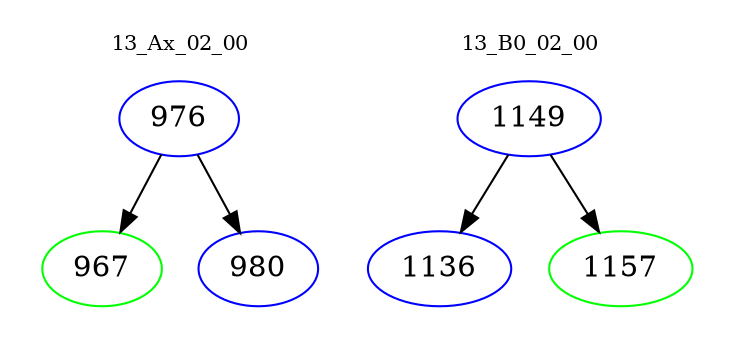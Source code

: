 digraph{
subgraph cluster_0 {
color = white
label = "13_Ax_02_00";
fontsize=10;
T0_976 [label="976", color="blue"]
T0_976 -> T0_967 [color="black"]
T0_967 [label="967", color="green"]
T0_976 -> T0_980 [color="black"]
T0_980 [label="980", color="blue"]
}
subgraph cluster_1 {
color = white
label = "13_B0_02_00";
fontsize=10;
T1_1149 [label="1149", color="blue"]
T1_1149 -> T1_1136 [color="black"]
T1_1136 [label="1136", color="blue"]
T1_1149 -> T1_1157 [color="black"]
T1_1157 [label="1157", color="green"]
}
}
